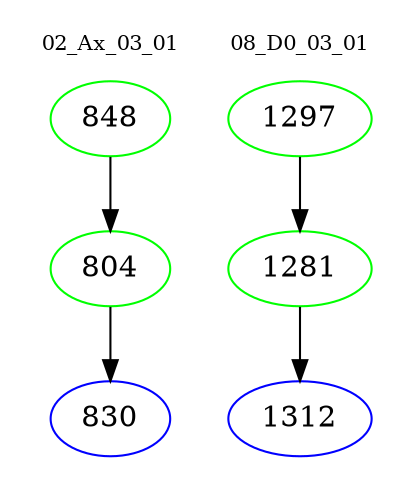 digraph{
subgraph cluster_0 {
color = white
label = "02_Ax_03_01";
fontsize=10;
T0_848 [label="848", color="green"]
T0_848 -> T0_804 [color="black"]
T0_804 [label="804", color="green"]
T0_804 -> T0_830 [color="black"]
T0_830 [label="830", color="blue"]
}
subgraph cluster_1 {
color = white
label = "08_D0_03_01";
fontsize=10;
T1_1297 [label="1297", color="green"]
T1_1297 -> T1_1281 [color="black"]
T1_1281 [label="1281", color="green"]
T1_1281 -> T1_1312 [color="black"]
T1_1312 [label="1312", color="blue"]
}
}

